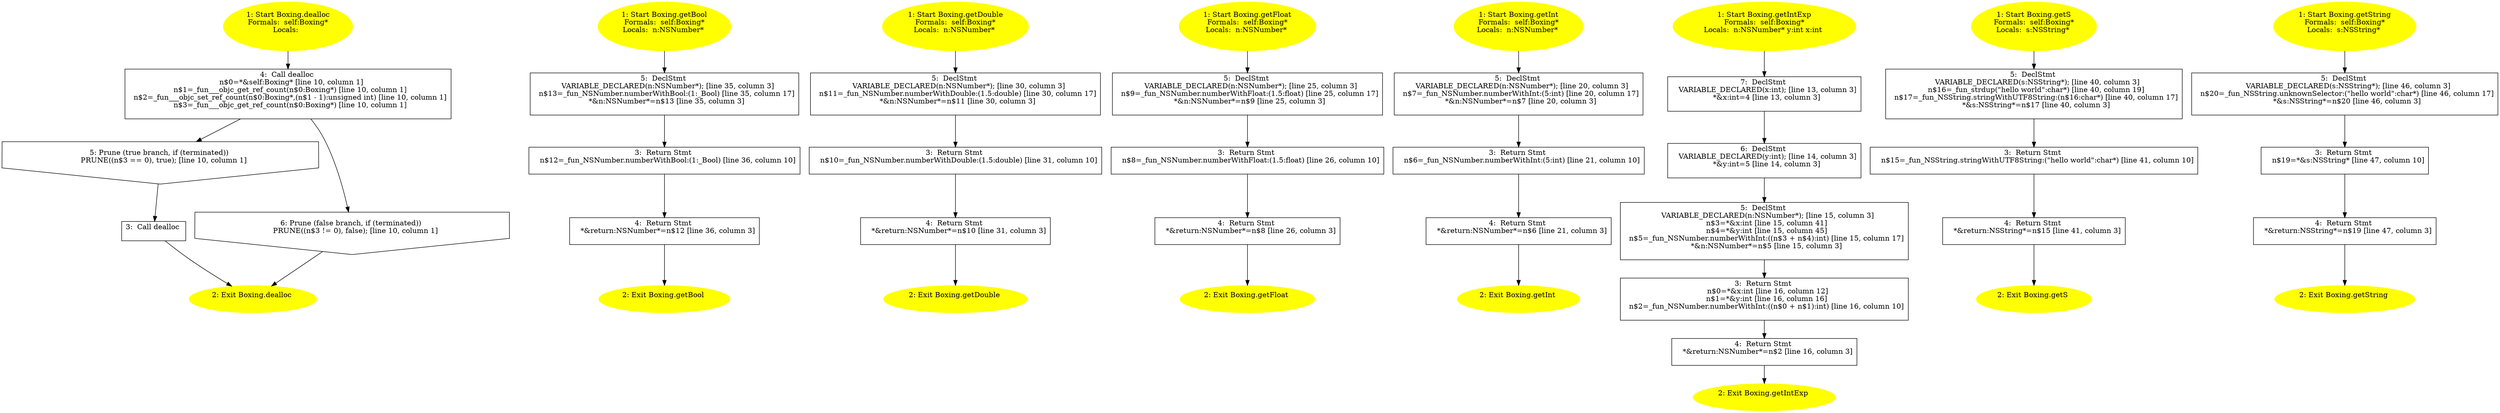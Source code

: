 /* @generated */
digraph cfg {
"dealloc#Boxing#[instance].ecddeeb128263449b3d45e405a038396_1" [label="1: Start Boxing.dealloc\nFormals:  self:Boxing*\nLocals:  \n  " color=yellow style=filled]
	

	 "dealloc#Boxing#[instance].ecddeeb128263449b3d45e405a038396_1" -> "dealloc#Boxing#[instance].ecddeeb128263449b3d45e405a038396_4" ;
"dealloc#Boxing#[instance].ecddeeb128263449b3d45e405a038396_2" [label="2: Exit Boxing.dealloc \n  " color=yellow style=filled]
	

"dealloc#Boxing#[instance].ecddeeb128263449b3d45e405a038396_3" [label="3:  Call dealloc \n  " shape="box"]
	

	 "dealloc#Boxing#[instance].ecddeeb128263449b3d45e405a038396_3" -> "dealloc#Boxing#[instance].ecddeeb128263449b3d45e405a038396_2" ;
"dealloc#Boxing#[instance].ecddeeb128263449b3d45e405a038396_4" [label="4:  Call dealloc \n   n$0=*&self:Boxing* [line 10, column 1]\n  n$1=_fun___objc_get_ref_count(n$0:Boxing*) [line 10, column 1]\n  n$2=_fun___objc_set_ref_count(n$0:Boxing*,(n$1 - 1):unsigned int) [line 10, column 1]\n  n$3=_fun___objc_get_ref_count(n$0:Boxing*) [line 10, column 1]\n " shape="box"]
	

	 "dealloc#Boxing#[instance].ecddeeb128263449b3d45e405a038396_4" -> "dealloc#Boxing#[instance].ecddeeb128263449b3d45e405a038396_5" ;
	 "dealloc#Boxing#[instance].ecddeeb128263449b3d45e405a038396_4" -> "dealloc#Boxing#[instance].ecddeeb128263449b3d45e405a038396_6" ;
"dealloc#Boxing#[instance].ecddeeb128263449b3d45e405a038396_5" [label="5: Prune (true branch, if (terminated)) \n   PRUNE((n$3 == 0), true); [line 10, column 1]\n " shape="invhouse"]
	

	 "dealloc#Boxing#[instance].ecddeeb128263449b3d45e405a038396_5" -> "dealloc#Boxing#[instance].ecddeeb128263449b3d45e405a038396_3" ;
"dealloc#Boxing#[instance].ecddeeb128263449b3d45e405a038396_6" [label="6: Prune (false branch, if (terminated)) \n   PRUNE((n$3 != 0), false); [line 10, column 1]\n " shape="invhouse"]
	

	 "dealloc#Boxing#[instance].ecddeeb128263449b3d45e405a038396_6" -> "dealloc#Boxing#[instance].ecddeeb128263449b3d45e405a038396_2" ;
"getBool#Boxing#[instance].a6504cbc3d82569ddabb2fc267515cd2_1" [label="1: Start Boxing.getBool\nFormals:  self:Boxing*\nLocals:  n:NSNumber* \n  " color=yellow style=filled]
	

	 "getBool#Boxing#[instance].a6504cbc3d82569ddabb2fc267515cd2_1" -> "getBool#Boxing#[instance].a6504cbc3d82569ddabb2fc267515cd2_5" ;
"getBool#Boxing#[instance].a6504cbc3d82569ddabb2fc267515cd2_2" [label="2: Exit Boxing.getBool \n  " color=yellow style=filled]
	

"getBool#Boxing#[instance].a6504cbc3d82569ddabb2fc267515cd2_3" [label="3:  Return Stmt \n   n$12=_fun_NSNumber.numberWithBool:(1:_Bool) [line 36, column 10]\n " shape="box"]
	

	 "getBool#Boxing#[instance].a6504cbc3d82569ddabb2fc267515cd2_3" -> "getBool#Boxing#[instance].a6504cbc3d82569ddabb2fc267515cd2_4" ;
"getBool#Boxing#[instance].a6504cbc3d82569ddabb2fc267515cd2_4" [label="4:  Return Stmt \n   *&return:NSNumber*=n$12 [line 36, column 3]\n " shape="box"]
	

	 "getBool#Boxing#[instance].a6504cbc3d82569ddabb2fc267515cd2_4" -> "getBool#Boxing#[instance].a6504cbc3d82569ddabb2fc267515cd2_2" ;
"getBool#Boxing#[instance].a6504cbc3d82569ddabb2fc267515cd2_5" [label="5:  DeclStmt \n   VARIABLE_DECLARED(n:NSNumber*); [line 35, column 3]\n  n$13=_fun_NSNumber.numberWithBool:(1:_Bool) [line 35, column 17]\n  *&n:NSNumber*=n$13 [line 35, column 3]\n " shape="box"]
	

	 "getBool#Boxing#[instance].a6504cbc3d82569ddabb2fc267515cd2_5" -> "getBool#Boxing#[instance].a6504cbc3d82569ddabb2fc267515cd2_3" ;
"getDouble#Boxing#[instance].2607c687e4cc8090704c5c3db5fe3611_1" [label="1: Start Boxing.getDouble\nFormals:  self:Boxing*\nLocals:  n:NSNumber* \n  " color=yellow style=filled]
	

	 "getDouble#Boxing#[instance].2607c687e4cc8090704c5c3db5fe3611_1" -> "getDouble#Boxing#[instance].2607c687e4cc8090704c5c3db5fe3611_5" ;
"getDouble#Boxing#[instance].2607c687e4cc8090704c5c3db5fe3611_2" [label="2: Exit Boxing.getDouble \n  " color=yellow style=filled]
	

"getDouble#Boxing#[instance].2607c687e4cc8090704c5c3db5fe3611_3" [label="3:  Return Stmt \n   n$10=_fun_NSNumber.numberWithDouble:(1.5:double) [line 31, column 10]\n " shape="box"]
	

	 "getDouble#Boxing#[instance].2607c687e4cc8090704c5c3db5fe3611_3" -> "getDouble#Boxing#[instance].2607c687e4cc8090704c5c3db5fe3611_4" ;
"getDouble#Boxing#[instance].2607c687e4cc8090704c5c3db5fe3611_4" [label="4:  Return Stmt \n   *&return:NSNumber*=n$10 [line 31, column 3]\n " shape="box"]
	

	 "getDouble#Boxing#[instance].2607c687e4cc8090704c5c3db5fe3611_4" -> "getDouble#Boxing#[instance].2607c687e4cc8090704c5c3db5fe3611_2" ;
"getDouble#Boxing#[instance].2607c687e4cc8090704c5c3db5fe3611_5" [label="5:  DeclStmt \n   VARIABLE_DECLARED(n:NSNumber*); [line 30, column 3]\n  n$11=_fun_NSNumber.numberWithDouble:(1.5:double) [line 30, column 17]\n  *&n:NSNumber*=n$11 [line 30, column 3]\n " shape="box"]
	

	 "getDouble#Boxing#[instance].2607c687e4cc8090704c5c3db5fe3611_5" -> "getDouble#Boxing#[instance].2607c687e4cc8090704c5c3db5fe3611_3" ;
"getFloat#Boxing#[instance].10a42eb5a7ce58c5dd5e97ed818d61d5_1" [label="1: Start Boxing.getFloat\nFormals:  self:Boxing*\nLocals:  n:NSNumber* \n  " color=yellow style=filled]
	

	 "getFloat#Boxing#[instance].10a42eb5a7ce58c5dd5e97ed818d61d5_1" -> "getFloat#Boxing#[instance].10a42eb5a7ce58c5dd5e97ed818d61d5_5" ;
"getFloat#Boxing#[instance].10a42eb5a7ce58c5dd5e97ed818d61d5_2" [label="2: Exit Boxing.getFloat \n  " color=yellow style=filled]
	

"getFloat#Boxing#[instance].10a42eb5a7ce58c5dd5e97ed818d61d5_3" [label="3:  Return Stmt \n   n$8=_fun_NSNumber.numberWithFloat:(1.5:float) [line 26, column 10]\n " shape="box"]
	

	 "getFloat#Boxing#[instance].10a42eb5a7ce58c5dd5e97ed818d61d5_3" -> "getFloat#Boxing#[instance].10a42eb5a7ce58c5dd5e97ed818d61d5_4" ;
"getFloat#Boxing#[instance].10a42eb5a7ce58c5dd5e97ed818d61d5_4" [label="4:  Return Stmt \n   *&return:NSNumber*=n$8 [line 26, column 3]\n " shape="box"]
	

	 "getFloat#Boxing#[instance].10a42eb5a7ce58c5dd5e97ed818d61d5_4" -> "getFloat#Boxing#[instance].10a42eb5a7ce58c5dd5e97ed818d61d5_2" ;
"getFloat#Boxing#[instance].10a42eb5a7ce58c5dd5e97ed818d61d5_5" [label="5:  DeclStmt \n   VARIABLE_DECLARED(n:NSNumber*); [line 25, column 3]\n  n$9=_fun_NSNumber.numberWithFloat:(1.5:float) [line 25, column 17]\n  *&n:NSNumber*=n$9 [line 25, column 3]\n " shape="box"]
	

	 "getFloat#Boxing#[instance].10a42eb5a7ce58c5dd5e97ed818d61d5_5" -> "getFloat#Boxing#[instance].10a42eb5a7ce58c5dd5e97ed818d61d5_3" ;
"getInt#Boxing#[instance].5565625a6a4d787ce8885d3da6e0472b_1" [label="1: Start Boxing.getInt\nFormals:  self:Boxing*\nLocals:  n:NSNumber* \n  " color=yellow style=filled]
	

	 "getInt#Boxing#[instance].5565625a6a4d787ce8885d3da6e0472b_1" -> "getInt#Boxing#[instance].5565625a6a4d787ce8885d3da6e0472b_5" ;
"getInt#Boxing#[instance].5565625a6a4d787ce8885d3da6e0472b_2" [label="2: Exit Boxing.getInt \n  " color=yellow style=filled]
	

"getInt#Boxing#[instance].5565625a6a4d787ce8885d3da6e0472b_3" [label="3:  Return Stmt \n   n$6=_fun_NSNumber.numberWithInt:(5:int) [line 21, column 10]\n " shape="box"]
	

	 "getInt#Boxing#[instance].5565625a6a4d787ce8885d3da6e0472b_3" -> "getInt#Boxing#[instance].5565625a6a4d787ce8885d3da6e0472b_4" ;
"getInt#Boxing#[instance].5565625a6a4d787ce8885d3da6e0472b_4" [label="4:  Return Stmt \n   *&return:NSNumber*=n$6 [line 21, column 3]\n " shape="box"]
	

	 "getInt#Boxing#[instance].5565625a6a4d787ce8885d3da6e0472b_4" -> "getInt#Boxing#[instance].5565625a6a4d787ce8885d3da6e0472b_2" ;
"getInt#Boxing#[instance].5565625a6a4d787ce8885d3da6e0472b_5" [label="5:  DeclStmt \n   VARIABLE_DECLARED(n:NSNumber*); [line 20, column 3]\n  n$7=_fun_NSNumber.numberWithInt:(5:int) [line 20, column 17]\n  *&n:NSNumber*=n$7 [line 20, column 3]\n " shape="box"]
	

	 "getInt#Boxing#[instance].5565625a6a4d787ce8885d3da6e0472b_5" -> "getInt#Boxing#[instance].5565625a6a4d787ce8885d3da6e0472b_3" ;
"getIntExp#Boxing#[instance].3daa535002acbf1c833774dbdaca41a1_1" [label="1: Start Boxing.getIntExp\nFormals:  self:Boxing*\nLocals:  n:NSNumber* y:int x:int \n  " color=yellow style=filled]
	

	 "getIntExp#Boxing#[instance].3daa535002acbf1c833774dbdaca41a1_1" -> "getIntExp#Boxing#[instance].3daa535002acbf1c833774dbdaca41a1_7" ;
"getIntExp#Boxing#[instance].3daa535002acbf1c833774dbdaca41a1_2" [label="2: Exit Boxing.getIntExp \n  " color=yellow style=filled]
	

"getIntExp#Boxing#[instance].3daa535002acbf1c833774dbdaca41a1_3" [label="3:  Return Stmt \n   n$0=*&x:int [line 16, column 12]\n  n$1=*&y:int [line 16, column 16]\n  n$2=_fun_NSNumber.numberWithInt:((n$0 + n$1):int) [line 16, column 10]\n " shape="box"]
	

	 "getIntExp#Boxing#[instance].3daa535002acbf1c833774dbdaca41a1_3" -> "getIntExp#Boxing#[instance].3daa535002acbf1c833774dbdaca41a1_4" ;
"getIntExp#Boxing#[instance].3daa535002acbf1c833774dbdaca41a1_4" [label="4:  Return Stmt \n   *&return:NSNumber*=n$2 [line 16, column 3]\n " shape="box"]
	

	 "getIntExp#Boxing#[instance].3daa535002acbf1c833774dbdaca41a1_4" -> "getIntExp#Boxing#[instance].3daa535002acbf1c833774dbdaca41a1_2" ;
"getIntExp#Boxing#[instance].3daa535002acbf1c833774dbdaca41a1_5" [label="5:  DeclStmt \n   VARIABLE_DECLARED(n:NSNumber*); [line 15, column 3]\n  n$3=*&x:int [line 15, column 41]\n  n$4=*&y:int [line 15, column 45]\n  n$5=_fun_NSNumber.numberWithInt:((n$3 + n$4):int) [line 15, column 17]\n  *&n:NSNumber*=n$5 [line 15, column 3]\n " shape="box"]
	

	 "getIntExp#Boxing#[instance].3daa535002acbf1c833774dbdaca41a1_5" -> "getIntExp#Boxing#[instance].3daa535002acbf1c833774dbdaca41a1_3" ;
"getIntExp#Boxing#[instance].3daa535002acbf1c833774dbdaca41a1_6" [label="6:  DeclStmt \n   VARIABLE_DECLARED(y:int); [line 14, column 3]\n  *&y:int=5 [line 14, column 3]\n " shape="box"]
	

	 "getIntExp#Boxing#[instance].3daa535002acbf1c833774dbdaca41a1_6" -> "getIntExp#Boxing#[instance].3daa535002acbf1c833774dbdaca41a1_5" ;
"getIntExp#Boxing#[instance].3daa535002acbf1c833774dbdaca41a1_7" [label="7:  DeclStmt \n   VARIABLE_DECLARED(x:int); [line 13, column 3]\n  *&x:int=4 [line 13, column 3]\n " shape="box"]
	

	 "getIntExp#Boxing#[instance].3daa535002acbf1c833774dbdaca41a1_7" -> "getIntExp#Boxing#[instance].3daa535002acbf1c833774dbdaca41a1_6" ;
"getS#Boxing#[instance].7f6c44e65df14af9d8a698780be22f75_1" [label="1: Start Boxing.getS\nFormals:  self:Boxing*\nLocals:  s:NSString* \n  " color=yellow style=filled]
	

	 "getS#Boxing#[instance].7f6c44e65df14af9d8a698780be22f75_1" -> "getS#Boxing#[instance].7f6c44e65df14af9d8a698780be22f75_5" ;
"getS#Boxing#[instance].7f6c44e65df14af9d8a698780be22f75_2" [label="2: Exit Boxing.getS \n  " color=yellow style=filled]
	

"getS#Boxing#[instance].7f6c44e65df14af9d8a698780be22f75_3" [label="3:  Return Stmt \n   n$15=_fun_NSString.stringWithUTF8String:(\"hello world\":char*) [line 41, column 10]\n " shape="box"]
	

	 "getS#Boxing#[instance].7f6c44e65df14af9d8a698780be22f75_3" -> "getS#Boxing#[instance].7f6c44e65df14af9d8a698780be22f75_4" ;
"getS#Boxing#[instance].7f6c44e65df14af9d8a698780be22f75_4" [label="4:  Return Stmt \n   *&return:NSString*=n$15 [line 41, column 3]\n " shape="box"]
	

	 "getS#Boxing#[instance].7f6c44e65df14af9d8a698780be22f75_4" -> "getS#Boxing#[instance].7f6c44e65df14af9d8a698780be22f75_2" ;
"getS#Boxing#[instance].7f6c44e65df14af9d8a698780be22f75_5" [label="5:  DeclStmt \n   VARIABLE_DECLARED(s:NSString*); [line 40, column 3]\n  n$16=_fun_strdup(\"hello world\":char*) [line 40, column 19]\n  n$17=_fun_NSString.stringWithUTF8String:(n$16:char*) [line 40, column 17]\n  *&s:NSString*=n$17 [line 40, column 3]\n " shape="box"]
	

	 "getS#Boxing#[instance].7f6c44e65df14af9d8a698780be22f75_5" -> "getS#Boxing#[instance].7f6c44e65df14af9d8a698780be22f75_3" ;
"getString#Boxing#[instance].b3629fa654667a54c2f01de143540257_1" [label="1: Start Boxing.getString\nFormals:  self:Boxing*\nLocals:  s:NSString* \n  " color=yellow style=filled]
	

	 "getString#Boxing#[instance].b3629fa654667a54c2f01de143540257_1" -> "getString#Boxing#[instance].b3629fa654667a54c2f01de143540257_5" ;
"getString#Boxing#[instance].b3629fa654667a54c2f01de143540257_2" [label="2: Exit Boxing.getString \n  " color=yellow style=filled]
	

"getString#Boxing#[instance].b3629fa654667a54c2f01de143540257_3" [label="3:  Return Stmt \n   n$19=*&s:NSString* [line 47, column 10]\n " shape="box"]
	

	 "getString#Boxing#[instance].b3629fa654667a54c2f01de143540257_3" -> "getString#Boxing#[instance].b3629fa654667a54c2f01de143540257_4" ;
"getString#Boxing#[instance].b3629fa654667a54c2f01de143540257_4" [label="4:  Return Stmt \n   *&return:NSString*=n$19 [line 47, column 3]\n " shape="box"]
	

	 "getString#Boxing#[instance].b3629fa654667a54c2f01de143540257_4" -> "getString#Boxing#[instance].b3629fa654667a54c2f01de143540257_2" ;
"getString#Boxing#[instance].b3629fa654667a54c2f01de143540257_5" [label="5:  DeclStmt \n   VARIABLE_DECLARED(s:NSString*); [line 46, column 3]\n  n$20=_fun_NSString.unknownSelector:(\"hello world\":char*) [line 46, column 17]\n  *&s:NSString*=n$20 [line 46, column 3]\n " shape="box"]
	

	 "getString#Boxing#[instance].b3629fa654667a54c2f01de143540257_5" -> "getString#Boxing#[instance].b3629fa654667a54c2f01de143540257_3" ;
}
